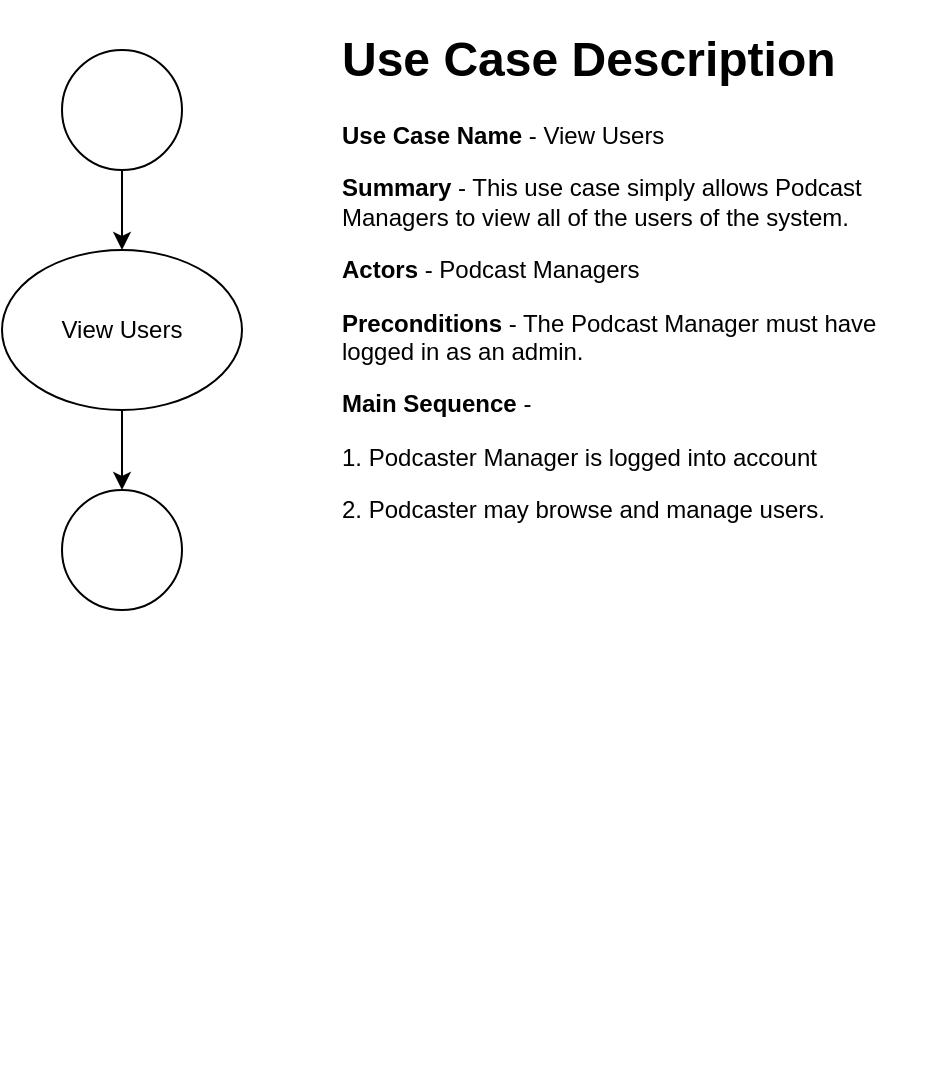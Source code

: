 <mxfile version="21.6.8" type="device">
  <diagram name="Page-1" id="DNq6ZwQZ0oqvykgNdicF">
    <mxGraphModel dx="1036" dy="606" grid="1" gridSize="10" guides="1" tooltips="1" connect="1" arrows="1" fold="1" page="1" pageScale="1" pageWidth="850" pageHeight="1100" math="0" shadow="0">
      <root>
        <mxCell id="0" />
        <mxCell id="1" parent="0" />
        <mxCell id="Agrtoc5y424S4yWGLyky-1" style="edgeStyle=orthogonalEdgeStyle;rounded=0;orthogonalLoop=1;jettySize=auto;html=1;entryX=0.5;entryY=0;entryDx=0;entryDy=0;" edge="1" parent="1" source="Agrtoc5y424S4yWGLyky-2" target="Agrtoc5y424S4yWGLyky-4">
          <mxGeometry relative="1" as="geometry" />
        </mxCell>
        <mxCell id="Agrtoc5y424S4yWGLyky-2" value="" style="ellipse;whiteSpace=wrap;html=1;aspect=fixed;" vertex="1" parent="1">
          <mxGeometry x="395" y="90" width="60" height="60" as="geometry" />
        </mxCell>
        <mxCell id="Agrtoc5y424S4yWGLyky-20" style="edgeStyle=orthogonalEdgeStyle;rounded=0;orthogonalLoop=1;jettySize=auto;html=1;entryX=0.5;entryY=0;entryDx=0;entryDy=0;" edge="1" parent="1" source="Agrtoc5y424S4yWGLyky-4" target="Agrtoc5y424S4yWGLyky-19">
          <mxGeometry relative="1" as="geometry" />
        </mxCell>
        <mxCell id="Agrtoc5y424S4yWGLyky-4" value="View Users" style="ellipse;whiteSpace=wrap;html=1;" vertex="1" parent="1">
          <mxGeometry x="365" y="190" width="120" height="80" as="geometry" />
        </mxCell>
        <mxCell id="Agrtoc5y424S4yWGLyky-16" value="&lt;h1&gt;Use Case Description&lt;/h1&gt;&lt;p&gt;&lt;b&gt;Use Case Name&amp;nbsp;&lt;/b&gt;- View Users&lt;/p&gt;&lt;p&gt;&lt;b&gt;Summary&amp;nbsp;&lt;/b&gt;- This use case simply allows Podcast Managers to view all of the users of the system.&lt;/p&gt;&lt;p&gt;&lt;b&gt;Actors&lt;/b&gt; - Podcast Managers&lt;/p&gt;&lt;p&gt;&lt;b&gt;Preconditions&lt;/b&gt; - The Podcast Manager must have logged in as an admin.&lt;/p&gt;&lt;p&gt;&lt;b&gt;Main Sequence&lt;/b&gt; -&amp;nbsp;&lt;/p&gt;&lt;p&gt;1. Podcaster Manager is logged into account&lt;/p&gt;&lt;p&gt;2. Podcaster may browse and manage users.&lt;/p&gt;&lt;p&gt;&lt;br&gt;&lt;/p&gt;" style="text;html=1;strokeColor=none;fillColor=none;spacing=5;spacingTop=-20;whiteSpace=wrap;overflow=hidden;rounded=0;" vertex="1" parent="1">
          <mxGeometry x="530" y="75" width="300" height="530" as="geometry" />
        </mxCell>
        <mxCell id="Agrtoc5y424S4yWGLyky-19" value="" style="ellipse;whiteSpace=wrap;html=1;aspect=fixed;" vertex="1" parent="1">
          <mxGeometry x="395" y="310" width="60" height="60" as="geometry" />
        </mxCell>
      </root>
    </mxGraphModel>
  </diagram>
</mxfile>
